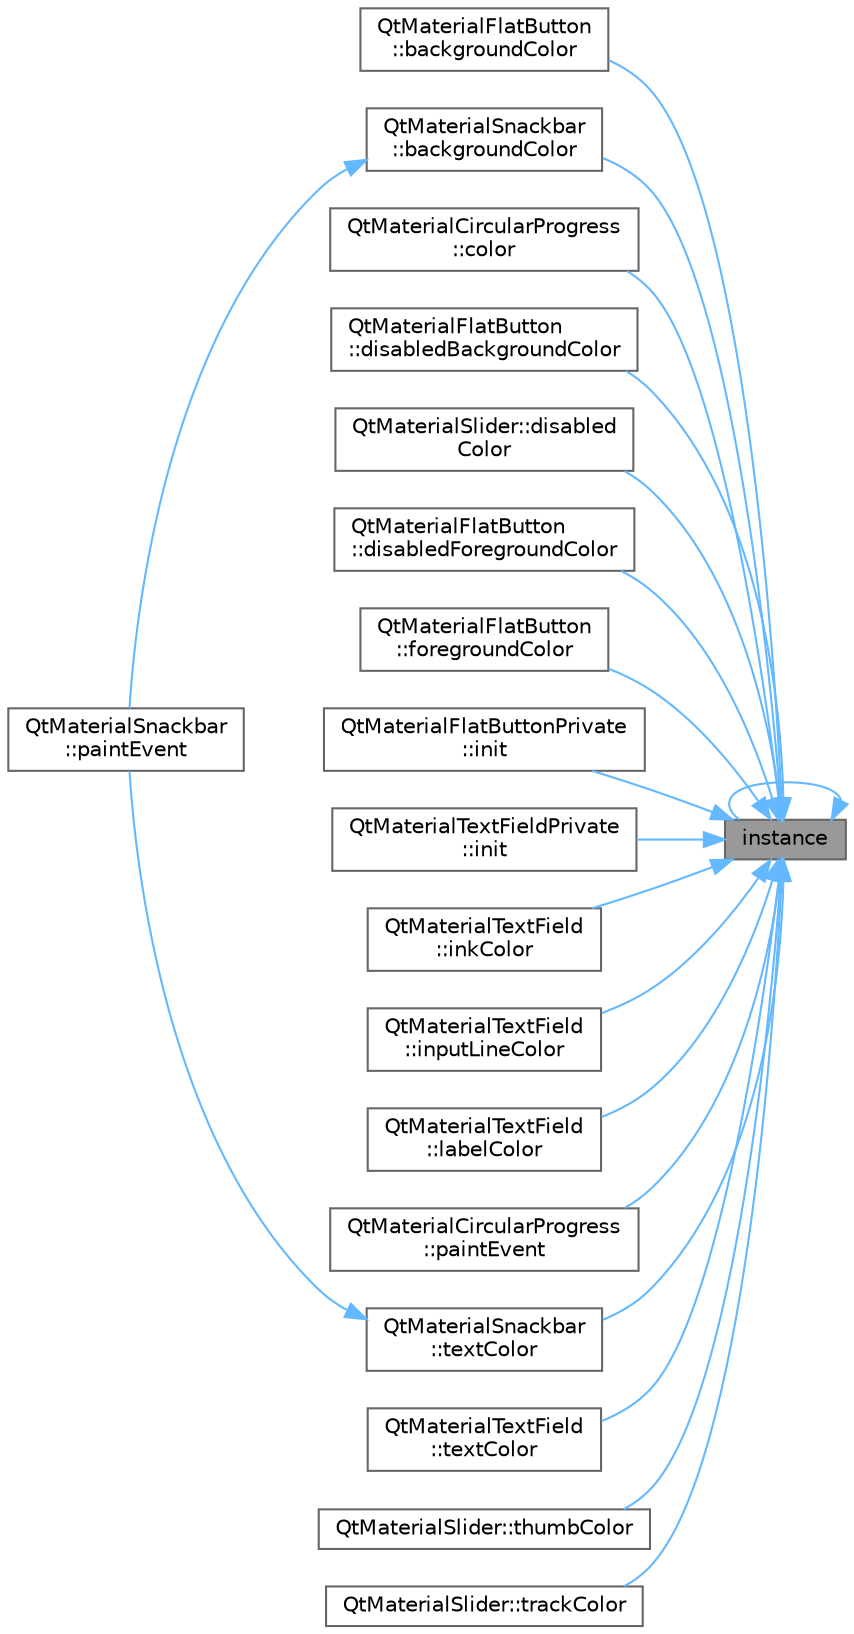 digraph "instance"
{
 // LATEX_PDF_SIZE
  bgcolor="transparent";
  edge [fontname=Helvetica,fontsize=10,labelfontname=Helvetica,labelfontsize=10];
  node [fontname=Helvetica,fontsize=10,shape=box,height=0.2,width=0.4];
  rankdir="RL";
  Node1 [id="Node000001",label="instance",height=0.2,width=0.4,color="gray40", fillcolor="grey60", style="filled", fontcolor="black",tooltip="获取单例实例"];
  Node1 -> Node2 [id="edge1_Node000001_Node000002",dir="back",color="steelblue1",style="solid",tooltip=" "];
  Node2 [id="Node000002",label="QtMaterialFlatButton\l::backgroundColor",height=0.2,width=0.4,color="grey40", fillcolor="white", style="filled",URL="$class_qt_material_flat_button.html#ad908e5c524cf9bf566e7f00618666ca0",tooltip="获取背景色"];
  Node1 -> Node3 [id="edge2_Node000001_Node000003",dir="back",color="steelblue1",style="solid",tooltip=" "];
  Node3 [id="Node000003",label="QtMaterialSnackbar\l::backgroundColor",height=0.2,width=0.4,color="grey40", fillcolor="white", style="filled",URL="$class_qt_material_snackbar.html#ad908e5c524cf9bf566e7f00618666ca0",tooltip="获取背景颜色"];
  Node3 -> Node4 [id="edge3_Node000003_Node000004",dir="back",color="steelblue1",style="solid",tooltip=" "];
  Node4 [id="Node000004",label="QtMaterialSnackbar\l::paintEvent",height=0.2,width=0.4,color="grey40", fillcolor="white", style="filled",URL="$class_qt_material_snackbar.html#a22aafd70af538e89f7310d494a7f2b15",tooltip="绘制事件"];
  Node1 -> Node5 [id="edge4_Node000001_Node000005",dir="back",color="steelblue1",style="solid",tooltip=" "];
  Node5 [id="Node000005",label="QtMaterialCircularProgress\l::color",height=0.2,width=0.4,color="grey40", fillcolor="white", style="filled",URL="$class_qt_material_circular_progress.html#a28f07276dc25eadcb8f11fbc17ca739b",tooltip="获取进度条颜色"];
  Node1 -> Node6 [id="edge5_Node000001_Node000006",dir="back",color="steelblue1",style="solid",tooltip=" "];
  Node6 [id="Node000006",label="QtMaterialFlatButton\l::disabledBackgroundColor",height=0.2,width=0.4,color="grey40", fillcolor="white", style="filled",URL="$class_qt_material_flat_button.html#ad93ef3978a287b9d814047fa09406ef6",tooltip="获取禁用状态背景色"];
  Node1 -> Node7 [id="edge6_Node000001_Node000007",dir="back",color="steelblue1",style="solid",tooltip=" "];
  Node7 [id="Node000007",label="QtMaterialSlider::disabled\lColor",height=0.2,width=0.4,color="grey40", fillcolor="white", style="filled",URL="$class_qt_material_slider.html#af32b9c22a974a412c0f71af51a7e7fb5",tooltip="获取禁用状态颜色"];
  Node1 -> Node8 [id="edge7_Node000001_Node000008",dir="back",color="steelblue1",style="solid",tooltip=" "];
  Node8 [id="Node000008",label="QtMaterialFlatButton\l::disabledForegroundColor",height=0.2,width=0.4,color="grey40", fillcolor="white", style="filled",URL="$class_qt_material_flat_button.html#a53f6975c359c7ede5cf330a929648864",tooltip="获取禁用状态前景色"];
  Node1 -> Node9 [id="edge8_Node000001_Node000009",dir="back",color="steelblue1",style="solid",tooltip=" "];
  Node9 [id="Node000009",label="QtMaterialFlatButton\l::foregroundColor",height=0.2,width=0.4,color="grey40", fillcolor="white", style="filled",URL="$class_qt_material_flat_button.html#aa8c222b8b118db35838267c7f799e08b",tooltip="获取前景色"];
  Node1 -> Node10 [id="edge9_Node000001_Node000010",dir="back",color="steelblue1",style="solid",tooltip=" "];
  Node10 [id="Node000010",label="QtMaterialFlatButtonPrivate\l::init",height=0.2,width=0.4,color="grey40", fillcolor="white", style="filled",URL="$class_qt_material_flat_button_private.html#a02fd73d861ef2e4aabb38c0c9ff82947",tooltip="初始化扁平按钮"];
  Node1 -> Node11 [id="edge10_Node000001_Node000011",dir="back",color="steelblue1",style="solid",tooltip=" "];
  Node11 [id="Node000011",label="QtMaterialTextFieldPrivate\l::init",height=0.2,width=0.4,color="grey40", fillcolor="white", style="filled",URL="$class_qt_material_text_field_private.html#a02fd73d861ef2e4aabb38c0c9ff82947",tooltip="初始化文本输入框"];
  Node1 -> Node12 [id="edge11_Node000001_Node000012",dir="back",color="steelblue1",style="solid",tooltip=" "];
  Node12 [id="Node000012",label="QtMaterialTextField\l::inkColor",height=0.2,width=0.4,color="grey40", fillcolor="white", style="filled",URL="$class_qt_material_text_field.html#abd270a033d68028224d6dcea8ec80e26",tooltip="获取墨水颜色"];
  Node1 -> Node13 [id="edge12_Node000001_Node000013",dir="back",color="steelblue1",style="solid",tooltip=" "];
  Node13 [id="Node000013",label="QtMaterialTextField\l::inputLineColor",height=0.2,width=0.4,color="grey40", fillcolor="white", style="filled",URL="$class_qt_material_text_field.html#a0c723419539010a1c7118f7dfc6f48b5",tooltip="获取输入线颜色"];
  Node1 -> Node1 [id="edge13_Node000001_Node000001",dir="back",color="steelblue1",style="solid",tooltip=" "];
  Node1 -> Node14 [id="edge14_Node000001_Node000014",dir="back",color="steelblue1",style="solid",tooltip=" "];
  Node14 [id="Node000014",label="QtMaterialTextField\l::labelColor",height=0.2,width=0.4,color="grey40", fillcolor="white", style="filled",URL="$class_qt_material_text_field.html#a80d572b3bc8b2ff7550a3fb1d2a5e2d8",tooltip="获取标签颜色"];
  Node1 -> Node15 [id="edge15_Node000001_Node000015",dir="back",color="steelblue1",style="solid",tooltip=" "];
  Node15 [id="Node000015",label="QtMaterialCircularProgress\l::paintEvent",height=0.2,width=0.4,color="grey40", fillcolor="white", style="filled",URL="$class_qt_material_circular_progress.html#a22aafd70af538e89f7310d494a7f2b15",tooltip="绘制事件"];
  Node1 -> Node16 [id="edge16_Node000001_Node000016",dir="back",color="steelblue1",style="solid",tooltip=" "];
  Node16 [id="Node000016",label="QtMaterialSnackbar\l::textColor",height=0.2,width=0.4,color="grey40", fillcolor="white", style="filled",URL="$class_qt_material_snackbar.html#aacfdfd22c988bc5f31a7cec67dcb4a73",tooltip="获取文本颜色"];
  Node16 -> Node4 [id="edge17_Node000016_Node000004",dir="back",color="steelblue1",style="solid",tooltip=" "];
  Node1 -> Node17 [id="edge18_Node000001_Node000017",dir="back",color="steelblue1",style="solid",tooltip=" "];
  Node17 [id="Node000017",label="QtMaterialTextField\l::textColor",height=0.2,width=0.4,color="grey40", fillcolor="white", style="filled",URL="$class_qt_material_text_field.html#aacfdfd22c988bc5f31a7cec67dcb4a73",tooltip="获取文本颜色"];
  Node1 -> Node18 [id="edge19_Node000001_Node000018",dir="back",color="steelblue1",style="solid",tooltip=" "];
  Node18 [id="Node000018",label="QtMaterialSlider::thumbColor",height=0.2,width=0.4,color="grey40", fillcolor="white", style="filled",URL="$class_qt_material_slider.html#a26e4265e186476a9a29beed5295fc03b",tooltip="获取滑块颜色"];
  Node1 -> Node19 [id="edge20_Node000001_Node000019",dir="back",color="steelblue1",style="solid",tooltip=" "];
  Node19 [id="Node000019",label="QtMaterialSlider::trackColor",height=0.2,width=0.4,color="grey40", fillcolor="white", style="filled",URL="$class_qt_material_slider.html#ad7a6ec0e1f9fb4c75aa4ad83495e9490",tooltip="获取轨道颜色"];
}
